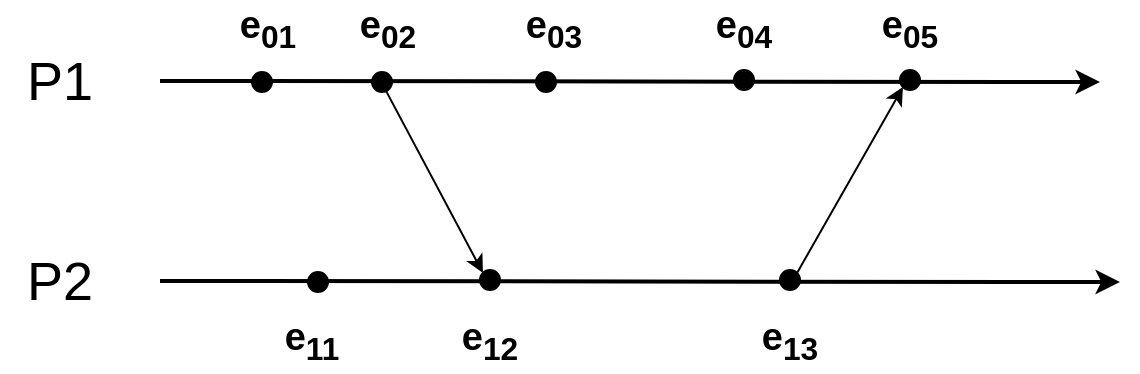 <mxfile version="28.0.6">
  <diagram name="Página-1" id="qvVeooffO4AFxkoY5dn1">
    <mxGraphModel dx="894" dy="583" grid="1" gridSize="10" guides="1" tooltips="1" connect="1" arrows="1" fold="1" page="1" pageScale="1" pageWidth="827" pageHeight="1169" math="0" shadow="0">
      <root>
        <mxCell id="0" />
        <mxCell id="1" parent="0" />
        <mxCell id="UArxhUXp2m88e8XGttfS-2" value="" style="endArrow=classic;html=1;rounded=0;strokeWidth=2;" edge="1" parent="1">
          <mxGeometry width="50" height="50" relative="1" as="geometry">
            <mxPoint x="210" y="84.5" as="sourcePoint" />
            <mxPoint x="680" y="85" as="targetPoint" />
          </mxGeometry>
        </mxCell>
        <mxCell id="UArxhUXp2m88e8XGttfS-3" value="" style="endArrow=classic;html=1;rounded=0;strokeWidth=2;" edge="1" parent="1">
          <mxGeometry width="50" height="50" relative="1" as="geometry">
            <mxPoint x="210" y="184.5" as="sourcePoint" />
            <mxPoint x="690" y="185" as="targetPoint" />
          </mxGeometry>
        </mxCell>
        <mxCell id="UArxhUXp2m88e8XGttfS-4" value="P1" style="text;html=1;align=center;verticalAlign=middle;whiteSpace=wrap;rounded=0;fontSize=27;" vertex="1" parent="1">
          <mxGeometry x="130" y="70" width="60" height="30" as="geometry" />
        </mxCell>
        <mxCell id="UArxhUXp2m88e8XGttfS-7" value="P2" style="text;html=1;align=center;verticalAlign=middle;whiteSpace=wrap;rounded=0;fontSize=27;" vertex="1" parent="1">
          <mxGeometry x="130" y="170" width="60" height="30" as="geometry" />
        </mxCell>
        <mxCell id="UArxhUXp2m88e8XGttfS-12" value="" style="ellipse;whiteSpace=wrap;html=1;aspect=fixed;fillColor=#000000;" vertex="1" parent="1">
          <mxGeometry x="256" y="80" width="10" height="10" as="geometry" />
        </mxCell>
        <mxCell id="UArxhUXp2m88e8XGttfS-13" value="" style="ellipse;whiteSpace=wrap;html=1;aspect=fixed;fillColor=#000000;" vertex="1" parent="1">
          <mxGeometry x="316" y="80" width="10" height="10" as="geometry" />
        </mxCell>
        <mxCell id="UArxhUXp2m88e8XGttfS-14" value="" style="ellipse;whiteSpace=wrap;html=1;aspect=fixed;fillColor=#000000;" vertex="1" parent="1">
          <mxGeometry x="398" y="80" width="10" height="10" as="geometry" />
        </mxCell>
        <mxCell id="UArxhUXp2m88e8XGttfS-24" value="" style="ellipse;whiteSpace=wrap;html=1;aspect=fixed;fillColor=#000000;" vertex="1" parent="1">
          <mxGeometry x="284" y="180" width="10" height="10" as="geometry" />
        </mxCell>
        <mxCell id="UArxhUXp2m88e8XGttfS-26" value="" style="ellipse;whiteSpace=wrap;html=1;aspect=fixed;fillColor=#000000;" vertex="1" parent="1">
          <mxGeometry x="370" y="179" width="10" height="10" as="geometry" />
        </mxCell>
        <mxCell id="UArxhUXp2m88e8XGttfS-27" value="" style="endArrow=classic;html=1;rounded=0;strokeWidth=1;exitX=0.648;exitY=0.844;exitDx=0;exitDy=0;entryX=0;entryY=0;entryDx=0;entryDy=0;exitPerimeter=0;" edge="1" parent="1" source="UArxhUXp2m88e8XGttfS-13" target="UArxhUXp2m88e8XGttfS-26">
          <mxGeometry width="50" height="50" relative="1" as="geometry">
            <mxPoint x="516" y="120" as="sourcePoint" />
            <mxPoint x="626" y="140" as="targetPoint" />
          </mxGeometry>
        </mxCell>
        <mxCell id="UArxhUXp2m88e8XGttfS-28" value="" style="ellipse;whiteSpace=wrap;html=1;aspect=fixed;fillColor=#000000;" vertex="1" parent="1">
          <mxGeometry x="497" y="79" width="10" height="10" as="geometry" />
        </mxCell>
        <mxCell id="UArxhUXp2m88e8XGttfS-29" value="" style="ellipse;whiteSpace=wrap;html=1;aspect=fixed;fillColor=#000000;" vertex="1" parent="1">
          <mxGeometry x="580" y="79" width="10" height="10" as="geometry" />
        </mxCell>
        <mxCell id="UArxhUXp2m88e8XGttfS-30" value="" style="ellipse;whiteSpace=wrap;html=1;aspect=fixed;fillColor=#000000;" vertex="1" parent="1">
          <mxGeometry x="520" y="179" width="10" height="10" as="geometry" />
        </mxCell>
        <mxCell id="UArxhUXp2m88e8XGttfS-31" value="" style="endArrow=classic;html=1;rounded=0;strokeWidth=1;exitX=1;exitY=0;exitDx=0;exitDy=0;entryX=0;entryY=1;entryDx=0;entryDy=0;" edge="1" parent="1" source="UArxhUXp2m88e8XGttfS-30" target="UArxhUXp2m88e8XGttfS-29">
          <mxGeometry width="50" height="50" relative="1" as="geometry">
            <mxPoint x="460" y="150" as="sourcePoint" />
            <mxPoint x="509" y="242" as="targetPoint" />
          </mxGeometry>
        </mxCell>
        <mxCell id="UArxhUXp2m88e8XGttfS-32" value="&lt;b&gt;e&lt;sub&gt;01&lt;/sub&gt;&lt;/b&gt;" style="text;html=1;align=center;verticalAlign=middle;whiteSpace=wrap;rounded=0;fontSize=19;" vertex="1" parent="1">
          <mxGeometry x="234" y="44" width="60" height="30" as="geometry" />
        </mxCell>
        <mxCell id="UArxhUXp2m88e8XGttfS-33" value="&lt;b&gt;e&lt;sub&gt;02&lt;/sub&gt;&lt;/b&gt;" style="text;html=1;align=center;verticalAlign=middle;whiteSpace=wrap;rounded=0;fontSize=19;" vertex="1" parent="1">
          <mxGeometry x="294" y="44" width="60" height="30" as="geometry" />
        </mxCell>
        <mxCell id="UArxhUXp2m88e8XGttfS-34" value="&lt;b&gt;e&lt;sub&gt;03&lt;/sub&gt;&lt;/b&gt;" style="text;html=1;align=center;verticalAlign=middle;whiteSpace=wrap;rounded=0;fontSize=19;" vertex="1" parent="1">
          <mxGeometry x="377" y="44" width="60" height="30" as="geometry" />
        </mxCell>
        <mxCell id="UArxhUXp2m88e8XGttfS-35" value="&lt;b&gt;e&lt;sub&gt;04&lt;/sub&gt;&lt;/b&gt;" style="text;html=1;align=center;verticalAlign=middle;whiteSpace=wrap;rounded=0;fontSize=19;" vertex="1" parent="1">
          <mxGeometry x="472" y="44" width="60" height="30" as="geometry" />
        </mxCell>
        <mxCell id="UArxhUXp2m88e8XGttfS-36" value="&lt;b&gt;e&lt;sub&gt;05&lt;/sub&gt;&lt;/b&gt;" style="text;html=1;align=center;verticalAlign=middle;whiteSpace=wrap;rounded=0;fontSize=19;" vertex="1" parent="1">
          <mxGeometry x="555" y="44" width="60" height="30" as="geometry" />
        </mxCell>
        <mxCell id="UArxhUXp2m88e8XGttfS-37" value="&lt;b&gt;e&lt;sub&gt;11&lt;/sub&gt;&lt;/b&gt;" style="text;html=1;align=center;verticalAlign=middle;whiteSpace=wrap;rounded=0;fontSize=19;" vertex="1" parent="1">
          <mxGeometry x="256" y="200" width="60" height="30" as="geometry" />
        </mxCell>
        <mxCell id="UArxhUXp2m88e8XGttfS-38" value="&lt;b&gt;e&lt;sub&gt;12&lt;/sub&gt;&lt;/b&gt;" style="text;html=1;align=center;verticalAlign=middle;whiteSpace=wrap;rounded=0;fontSize=19;" vertex="1" parent="1">
          <mxGeometry x="345" y="200" width="60" height="30" as="geometry" />
        </mxCell>
        <mxCell id="UArxhUXp2m88e8XGttfS-39" value="&lt;b&gt;e&lt;sub&gt;13&lt;/sub&gt;&lt;/b&gt;" style="text;html=1;align=center;verticalAlign=middle;whiteSpace=wrap;rounded=0;fontSize=19;" vertex="1" parent="1">
          <mxGeometry x="495" y="200" width="60" height="30" as="geometry" />
        </mxCell>
      </root>
    </mxGraphModel>
  </diagram>
</mxfile>
